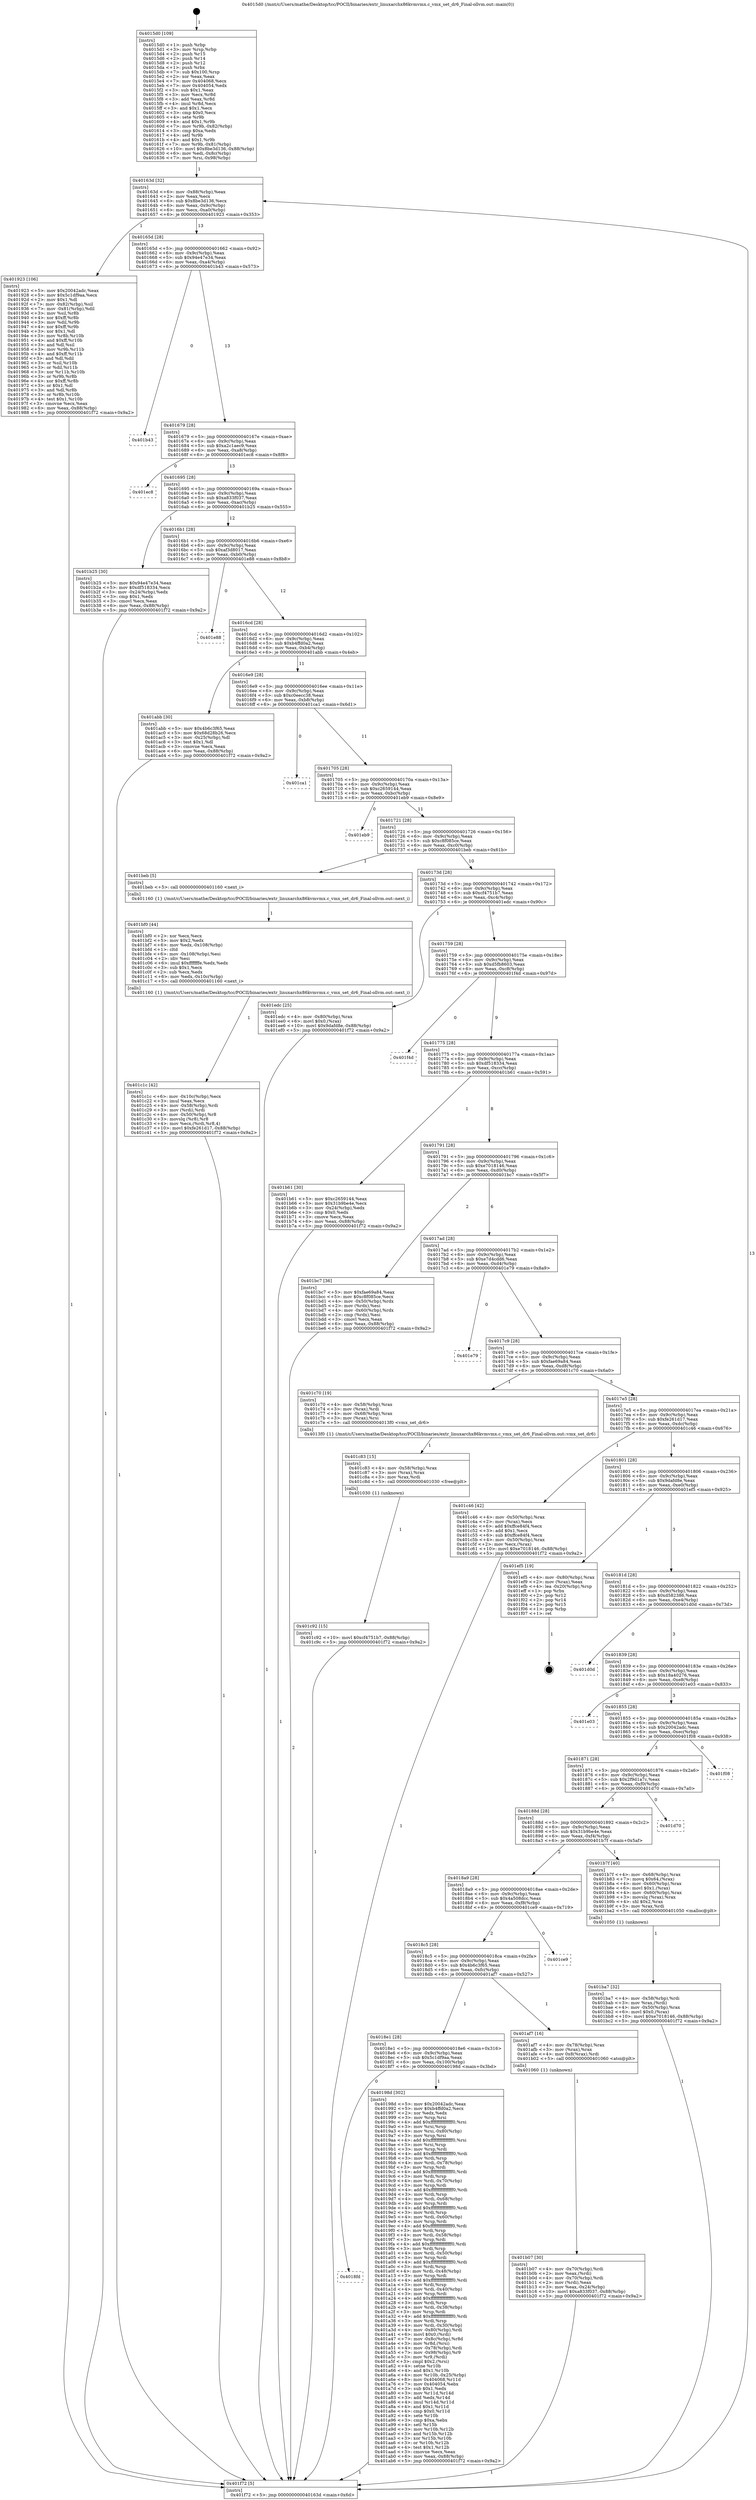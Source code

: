 digraph "0x4015d0" {
  label = "0x4015d0 (/mnt/c/Users/mathe/Desktop/tcc/POCII/binaries/extr_linuxarchx86kvmvmx.c_vmx_set_dr6_Final-ollvm.out::main(0))"
  labelloc = "t"
  node[shape=record]

  Entry [label="",width=0.3,height=0.3,shape=circle,fillcolor=black,style=filled]
  "0x40163d" [label="{
     0x40163d [32]\l
     | [instrs]\l
     &nbsp;&nbsp;0x40163d \<+6\>: mov -0x88(%rbp),%eax\l
     &nbsp;&nbsp;0x401643 \<+2\>: mov %eax,%ecx\l
     &nbsp;&nbsp;0x401645 \<+6\>: sub $0x8be3d136,%ecx\l
     &nbsp;&nbsp;0x40164b \<+6\>: mov %eax,-0x9c(%rbp)\l
     &nbsp;&nbsp;0x401651 \<+6\>: mov %ecx,-0xa0(%rbp)\l
     &nbsp;&nbsp;0x401657 \<+6\>: je 0000000000401923 \<main+0x353\>\l
  }"]
  "0x401923" [label="{
     0x401923 [106]\l
     | [instrs]\l
     &nbsp;&nbsp;0x401923 \<+5\>: mov $0x20042adc,%eax\l
     &nbsp;&nbsp;0x401928 \<+5\>: mov $0x5c1df9aa,%ecx\l
     &nbsp;&nbsp;0x40192d \<+2\>: mov $0x1,%dl\l
     &nbsp;&nbsp;0x40192f \<+7\>: mov -0x82(%rbp),%sil\l
     &nbsp;&nbsp;0x401936 \<+7\>: mov -0x81(%rbp),%dil\l
     &nbsp;&nbsp;0x40193d \<+3\>: mov %sil,%r8b\l
     &nbsp;&nbsp;0x401940 \<+4\>: xor $0xff,%r8b\l
     &nbsp;&nbsp;0x401944 \<+3\>: mov %dil,%r9b\l
     &nbsp;&nbsp;0x401947 \<+4\>: xor $0xff,%r9b\l
     &nbsp;&nbsp;0x40194b \<+3\>: xor $0x1,%dl\l
     &nbsp;&nbsp;0x40194e \<+3\>: mov %r8b,%r10b\l
     &nbsp;&nbsp;0x401951 \<+4\>: and $0xff,%r10b\l
     &nbsp;&nbsp;0x401955 \<+3\>: and %dl,%sil\l
     &nbsp;&nbsp;0x401958 \<+3\>: mov %r9b,%r11b\l
     &nbsp;&nbsp;0x40195b \<+4\>: and $0xff,%r11b\l
     &nbsp;&nbsp;0x40195f \<+3\>: and %dl,%dil\l
     &nbsp;&nbsp;0x401962 \<+3\>: or %sil,%r10b\l
     &nbsp;&nbsp;0x401965 \<+3\>: or %dil,%r11b\l
     &nbsp;&nbsp;0x401968 \<+3\>: xor %r11b,%r10b\l
     &nbsp;&nbsp;0x40196b \<+3\>: or %r9b,%r8b\l
     &nbsp;&nbsp;0x40196e \<+4\>: xor $0xff,%r8b\l
     &nbsp;&nbsp;0x401972 \<+3\>: or $0x1,%dl\l
     &nbsp;&nbsp;0x401975 \<+3\>: and %dl,%r8b\l
     &nbsp;&nbsp;0x401978 \<+3\>: or %r8b,%r10b\l
     &nbsp;&nbsp;0x40197b \<+4\>: test $0x1,%r10b\l
     &nbsp;&nbsp;0x40197f \<+3\>: cmovne %ecx,%eax\l
     &nbsp;&nbsp;0x401982 \<+6\>: mov %eax,-0x88(%rbp)\l
     &nbsp;&nbsp;0x401988 \<+5\>: jmp 0000000000401f72 \<main+0x9a2\>\l
  }"]
  "0x40165d" [label="{
     0x40165d [28]\l
     | [instrs]\l
     &nbsp;&nbsp;0x40165d \<+5\>: jmp 0000000000401662 \<main+0x92\>\l
     &nbsp;&nbsp;0x401662 \<+6\>: mov -0x9c(%rbp),%eax\l
     &nbsp;&nbsp;0x401668 \<+5\>: sub $0x94e47e34,%eax\l
     &nbsp;&nbsp;0x40166d \<+6\>: mov %eax,-0xa4(%rbp)\l
     &nbsp;&nbsp;0x401673 \<+6\>: je 0000000000401b43 \<main+0x573\>\l
  }"]
  "0x401f72" [label="{
     0x401f72 [5]\l
     | [instrs]\l
     &nbsp;&nbsp;0x401f72 \<+5\>: jmp 000000000040163d \<main+0x6d\>\l
  }"]
  "0x4015d0" [label="{
     0x4015d0 [109]\l
     | [instrs]\l
     &nbsp;&nbsp;0x4015d0 \<+1\>: push %rbp\l
     &nbsp;&nbsp;0x4015d1 \<+3\>: mov %rsp,%rbp\l
     &nbsp;&nbsp;0x4015d4 \<+2\>: push %r15\l
     &nbsp;&nbsp;0x4015d6 \<+2\>: push %r14\l
     &nbsp;&nbsp;0x4015d8 \<+2\>: push %r12\l
     &nbsp;&nbsp;0x4015da \<+1\>: push %rbx\l
     &nbsp;&nbsp;0x4015db \<+7\>: sub $0x100,%rsp\l
     &nbsp;&nbsp;0x4015e2 \<+2\>: xor %eax,%eax\l
     &nbsp;&nbsp;0x4015e4 \<+7\>: mov 0x404068,%ecx\l
     &nbsp;&nbsp;0x4015eb \<+7\>: mov 0x404054,%edx\l
     &nbsp;&nbsp;0x4015f2 \<+3\>: sub $0x1,%eax\l
     &nbsp;&nbsp;0x4015f5 \<+3\>: mov %ecx,%r8d\l
     &nbsp;&nbsp;0x4015f8 \<+3\>: add %eax,%r8d\l
     &nbsp;&nbsp;0x4015fb \<+4\>: imul %r8d,%ecx\l
     &nbsp;&nbsp;0x4015ff \<+3\>: and $0x1,%ecx\l
     &nbsp;&nbsp;0x401602 \<+3\>: cmp $0x0,%ecx\l
     &nbsp;&nbsp;0x401605 \<+4\>: sete %r9b\l
     &nbsp;&nbsp;0x401609 \<+4\>: and $0x1,%r9b\l
     &nbsp;&nbsp;0x40160d \<+7\>: mov %r9b,-0x82(%rbp)\l
     &nbsp;&nbsp;0x401614 \<+3\>: cmp $0xa,%edx\l
     &nbsp;&nbsp;0x401617 \<+4\>: setl %r9b\l
     &nbsp;&nbsp;0x40161b \<+4\>: and $0x1,%r9b\l
     &nbsp;&nbsp;0x40161f \<+7\>: mov %r9b,-0x81(%rbp)\l
     &nbsp;&nbsp;0x401626 \<+10\>: movl $0x8be3d136,-0x88(%rbp)\l
     &nbsp;&nbsp;0x401630 \<+6\>: mov %edi,-0x8c(%rbp)\l
     &nbsp;&nbsp;0x401636 \<+7\>: mov %rsi,-0x98(%rbp)\l
  }"]
  Exit [label="",width=0.3,height=0.3,shape=circle,fillcolor=black,style=filled,peripheries=2]
  "0x401b43" [label="{
     0x401b43\l
  }", style=dashed]
  "0x401679" [label="{
     0x401679 [28]\l
     | [instrs]\l
     &nbsp;&nbsp;0x401679 \<+5\>: jmp 000000000040167e \<main+0xae\>\l
     &nbsp;&nbsp;0x40167e \<+6\>: mov -0x9c(%rbp),%eax\l
     &nbsp;&nbsp;0x401684 \<+5\>: sub $0xa2c1aec9,%eax\l
     &nbsp;&nbsp;0x401689 \<+6\>: mov %eax,-0xa8(%rbp)\l
     &nbsp;&nbsp;0x40168f \<+6\>: je 0000000000401ec8 \<main+0x8f8\>\l
  }"]
  "0x401c92" [label="{
     0x401c92 [15]\l
     | [instrs]\l
     &nbsp;&nbsp;0x401c92 \<+10\>: movl $0xcf4751b7,-0x88(%rbp)\l
     &nbsp;&nbsp;0x401c9c \<+5\>: jmp 0000000000401f72 \<main+0x9a2\>\l
  }"]
  "0x401ec8" [label="{
     0x401ec8\l
  }", style=dashed]
  "0x401695" [label="{
     0x401695 [28]\l
     | [instrs]\l
     &nbsp;&nbsp;0x401695 \<+5\>: jmp 000000000040169a \<main+0xca\>\l
     &nbsp;&nbsp;0x40169a \<+6\>: mov -0x9c(%rbp),%eax\l
     &nbsp;&nbsp;0x4016a0 \<+5\>: sub $0xa833f037,%eax\l
     &nbsp;&nbsp;0x4016a5 \<+6\>: mov %eax,-0xac(%rbp)\l
     &nbsp;&nbsp;0x4016ab \<+6\>: je 0000000000401b25 \<main+0x555\>\l
  }"]
  "0x401c83" [label="{
     0x401c83 [15]\l
     | [instrs]\l
     &nbsp;&nbsp;0x401c83 \<+4\>: mov -0x58(%rbp),%rax\l
     &nbsp;&nbsp;0x401c87 \<+3\>: mov (%rax),%rax\l
     &nbsp;&nbsp;0x401c8a \<+3\>: mov %rax,%rdi\l
     &nbsp;&nbsp;0x401c8d \<+5\>: call 0000000000401030 \<free@plt\>\l
     | [calls]\l
     &nbsp;&nbsp;0x401030 \{1\} (unknown)\l
  }"]
  "0x401b25" [label="{
     0x401b25 [30]\l
     | [instrs]\l
     &nbsp;&nbsp;0x401b25 \<+5\>: mov $0x94e47e34,%eax\l
     &nbsp;&nbsp;0x401b2a \<+5\>: mov $0xdf518334,%ecx\l
     &nbsp;&nbsp;0x401b2f \<+3\>: mov -0x24(%rbp),%edx\l
     &nbsp;&nbsp;0x401b32 \<+3\>: cmp $0x1,%edx\l
     &nbsp;&nbsp;0x401b35 \<+3\>: cmovl %ecx,%eax\l
     &nbsp;&nbsp;0x401b38 \<+6\>: mov %eax,-0x88(%rbp)\l
     &nbsp;&nbsp;0x401b3e \<+5\>: jmp 0000000000401f72 \<main+0x9a2\>\l
  }"]
  "0x4016b1" [label="{
     0x4016b1 [28]\l
     | [instrs]\l
     &nbsp;&nbsp;0x4016b1 \<+5\>: jmp 00000000004016b6 \<main+0xe6\>\l
     &nbsp;&nbsp;0x4016b6 \<+6\>: mov -0x9c(%rbp),%eax\l
     &nbsp;&nbsp;0x4016bc \<+5\>: sub $0xaf3d8017,%eax\l
     &nbsp;&nbsp;0x4016c1 \<+6\>: mov %eax,-0xb0(%rbp)\l
     &nbsp;&nbsp;0x4016c7 \<+6\>: je 0000000000401e88 \<main+0x8b8\>\l
  }"]
  "0x401c1c" [label="{
     0x401c1c [42]\l
     | [instrs]\l
     &nbsp;&nbsp;0x401c1c \<+6\>: mov -0x10c(%rbp),%ecx\l
     &nbsp;&nbsp;0x401c22 \<+3\>: imul %eax,%ecx\l
     &nbsp;&nbsp;0x401c25 \<+4\>: mov -0x58(%rbp),%rdi\l
     &nbsp;&nbsp;0x401c29 \<+3\>: mov (%rdi),%rdi\l
     &nbsp;&nbsp;0x401c2c \<+4\>: mov -0x50(%rbp),%r8\l
     &nbsp;&nbsp;0x401c30 \<+3\>: movslq (%r8),%r8\l
     &nbsp;&nbsp;0x401c33 \<+4\>: mov %ecx,(%rdi,%r8,4)\l
     &nbsp;&nbsp;0x401c37 \<+10\>: movl $0xfe261d17,-0x88(%rbp)\l
     &nbsp;&nbsp;0x401c41 \<+5\>: jmp 0000000000401f72 \<main+0x9a2\>\l
  }"]
  "0x401e88" [label="{
     0x401e88\l
  }", style=dashed]
  "0x4016cd" [label="{
     0x4016cd [28]\l
     | [instrs]\l
     &nbsp;&nbsp;0x4016cd \<+5\>: jmp 00000000004016d2 \<main+0x102\>\l
     &nbsp;&nbsp;0x4016d2 \<+6\>: mov -0x9c(%rbp),%eax\l
     &nbsp;&nbsp;0x4016d8 \<+5\>: sub $0xb4ffd0a2,%eax\l
     &nbsp;&nbsp;0x4016dd \<+6\>: mov %eax,-0xb4(%rbp)\l
     &nbsp;&nbsp;0x4016e3 \<+6\>: je 0000000000401abb \<main+0x4eb\>\l
  }"]
  "0x401bf0" [label="{
     0x401bf0 [44]\l
     | [instrs]\l
     &nbsp;&nbsp;0x401bf0 \<+2\>: xor %ecx,%ecx\l
     &nbsp;&nbsp;0x401bf2 \<+5\>: mov $0x2,%edx\l
     &nbsp;&nbsp;0x401bf7 \<+6\>: mov %edx,-0x108(%rbp)\l
     &nbsp;&nbsp;0x401bfd \<+1\>: cltd\l
     &nbsp;&nbsp;0x401bfe \<+6\>: mov -0x108(%rbp),%esi\l
     &nbsp;&nbsp;0x401c04 \<+2\>: idiv %esi\l
     &nbsp;&nbsp;0x401c06 \<+6\>: imul $0xfffffffe,%edx,%edx\l
     &nbsp;&nbsp;0x401c0c \<+3\>: sub $0x1,%ecx\l
     &nbsp;&nbsp;0x401c0f \<+2\>: sub %ecx,%edx\l
     &nbsp;&nbsp;0x401c11 \<+6\>: mov %edx,-0x10c(%rbp)\l
     &nbsp;&nbsp;0x401c17 \<+5\>: call 0000000000401160 \<next_i\>\l
     | [calls]\l
     &nbsp;&nbsp;0x401160 \{1\} (/mnt/c/Users/mathe/Desktop/tcc/POCII/binaries/extr_linuxarchx86kvmvmx.c_vmx_set_dr6_Final-ollvm.out::next_i)\l
  }"]
  "0x401abb" [label="{
     0x401abb [30]\l
     | [instrs]\l
     &nbsp;&nbsp;0x401abb \<+5\>: mov $0x4b6c3f65,%eax\l
     &nbsp;&nbsp;0x401ac0 \<+5\>: mov $0x68d28b26,%ecx\l
     &nbsp;&nbsp;0x401ac5 \<+3\>: mov -0x25(%rbp),%dl\l
     &nbsp;&nbsp;0x401ac8 \<+3\>: test $0x1,%dl\l
     &nbsp;&nbsp;0x401acb \<+3\>: cmovne %ecx,%eax\l
     &nbsp;&nbsp;0x401ace \<+6\>: mov %eax,-0x88(%rbp)\l
     &nbsp;&nbsp;0x401ad4 \<+5\>: jmp 0000000000401f72 \<main+0x9a2\>\l
  }"]
  "0x4016e9" [label="{
     0x4016e9 [28]\l
     | [instrs]\l
     &nbsp;&nbsp;0x4016e9 \<+5\>: jmp 00000000004016ee \<main+0x11e\>\l
     &nbsp;&nbsp;0x4016ee \<+6\>: mov -0x9c(%rbp),%eax\l
     &nbsp;&nbsp;0x4016f4 \<+5\>: sub $0xc0eecc38,%eax\l
     &nbsp;&nbsp;0x4016f9 \<+6\>: mov %eax,-0xb8(%rbp)\l
     &nbsp;&nbsp;0x4016ff \<+6\>: je 0000000000401ca1 \<main+0x6d1\>\l
  }"]
  "0x401ba7" [label="{
     0x401ba7 [32]\l
     | [instrs]\l
     &nbsp;&nbsp;0x401ba7 \<+4\>: mov -0x58(%rbp),%rdi\l
     &nbsp;&nbsp;0x401bab \<+3\>: mov %rax,(%rdi)\l
     &nbsp;&nbsp;0x401bae \<+4\>: mov -0x50(%rbp),%rax\l
     &nbsp;&nbsp;0x401bb2 \<+6\>: movl $0x0,(%rax)\l
     &nbsp;&nbsp;0x401bb8 \<+10\>: movl $0xe7018146,-0x88(%rbp)\l
     &nbsp;&nbsp;0x401bc2 \<+5\>: jmp 0000000000401f72 \<main+0x9a2\>\l
  }"]
  "0x401ca1" [label="{
     0x401ca1\l
  }", style=dashed]
  "0x401705" [label="{
     0x401705 [28]\l
     | [instrs]\l
     &nbsp;&nbsp;0x401705 \<+5\>: jmp 000000000040170a \<main+0x13a\>\l
     &nbsp;&nbsp;0x40170a \<+6\>: mov -0x9c(%rbp),%eax\l
     &nbsp;&nbsp;0x401710 \<+5\>: sub $0xc2659144,%eax\l
     &nbsp;&nbsp;0x401715 \<+6\>: mov %eax,-0xbc(%rbp)\l
     &nbsp;&nbsp;0x40171b \<+6\>: je 0000000000401eb9 \<main+0x8e9\>\l
  }"]
  "0x401b07" [label="{
     0x401b07 [30]\l
     | [instrs]\l
     &nbsp;&nbsp;0x401b07 \<+4\>: mov -0x70(%rbp),%rdi\l
     &nbsp;&nbsp;0x401b0b \<+2\>: mov %eax,(%rdi)\l
     &nbsp;&nbsp;0x401b0d \<+4\>: mov -0x70(%rbp),%rdi\l
     &nbsp;&nbsp;0x401b11 \<+2\>: mov (%rdi),%eax\l
     &nbsp;&nbsp;0x401b13 \<+3\>: mov %eax,-0x24(%rbp)\l
     &nbsp;&nbsp;0x401b16 \<+10\>: movl $0xa833f037,-0x88(%rbp)\l
     &nbsp;&nbsp;0x401b20 \<+5\>: jmp 0000000000401f72 \<main+0x9a2\>\l
  }"]
  "0x401eb9" [label="{
     0x401eb9\l
  }", style=dashed]
  "0x401721" [label="{
     0x401721 [28]\l
     | [instrs]\l
     &nbsp;&nbsp;0x401721 \<+5\>: jmp 0000000000401726 \<main+0x156\>\l
     &nbsp;&nbsp;0x401726 \<+6\>: mov -0x9c(%rbp),%eax\l
     &nbsp;&nbsp;0x40172c \<+5\>: sub $0xc8f085ce,%eax\l
     &nbsp;&nbsp;0x401731 \<+6\>: mov %eax,-0xc0(%rbp)\l
     &nbsp;&nbsp;0x401737 \<+6\>: je 0000000000401beb \<main+0x61b\>\l
  }"]
  "0x4018fd" [label="{
     0x4018fd\l
  }", style=dashed]
  "0x401beb" [label="{
     0x401beb [5]\l
     | [instrs]\l
     &nbsp;&nbsp;0x401beb \<+5\>: call 0000000000401160 \<next_i\>\l
     | [calls]\l
     &nbsp;&nbsp;0x401160 \{1\} (/mnt/c/Users/mathe/Desktop/tcc/POCII/binaries/extr_linuxarchx86kvmvmx.c_vmx_set_dr6_Final-ollvm.out::next_i)\l
  }"]
  "0x40173d" [label="{
     0x40173d [28]\l
     | [instrs]\l
     &nbsp;&nbsp;0x40173d \<+5\>: jmp 0000000000401742 \<main+0x172\>\l
     &nbsp;&nbsp;0x401742 \<+6\>: mov -0x9c(%rbp),%eax\l
     &nbsp;&nbsp;0x401748 \<+5\>: sub $0xcf4751b7,%eax\l
     &nbsp;&nbsp;0x40174d \<+6\>: mov %eax,-0xc4(%rbp)\l
     &nbsp;&nbsp;0x401753 \<+6\>: je 0000000000401edc \<main+0x90c\>\l
  }"]
  "0x40198d" [label="{
     0x40198d [302]\l
     | [instrs]\l
     &nbsp;&nbsp;0x40198d \<+5\>: mov $0x20042adc,%eax\l
     &nbsp;&nbsp;0x401992 \<+5\>: mov $0xb4ffd0a2,%ecx\l
     &nbsp;&nbsp;0x401997 \<+2\>: xor %edx,%edx\l
     &nbsp;&nbsp;0x401999 \<+3\>: mov %rsp,%rsi\l
     &nbsp;&nbsp;0x40199c \<+4\>: add $0xfffffffffffffff0,%rsi\l
     &nbsp;&nbsp;0x4019a0 \<+3\>: mov %rsi,%rsp\l
     &nbsp;&nbsp;0x4019a3 \<+4\>: mov %rsi,-0x80(%rbp)\l
     &nbsp;&nbsp;0x4019a7 \<+3\>: mov %rsp,%rsi\l
     &nbsp;&nbsp;0x4019aa \<+4\>: add $0xfffffffffffffff0,%rsi\l
     &nbsp;&nbsp;0x4019ae \<+3\>: mov %rsi,%rsp\l
     &nbsp;&nbsp;0x4019b1 \<+3\>: mov %rsp,%rdi\l
     &nbsp;&nbsp;0x4019b4 \<+4\>: add $0xfffffffffffffff0,%rdi\l
     &nbsp;&nbsp;0x4019b8 \<+3\>: mov %rdi,%rsp\l
     &nbsp;&nbsp;0x4019bb \<+4\>: mov %rdi,-0x78(%rbp)\l
     &nbsp;&nbsp;0x4019bf \<+3\>: mov %rsp,%rdi\l
     &nbsp;&nbsp;0x4019c2 \<+4\>: add $0xfffffffffffffff0,%rdi\l
     &nbsp;&nbsp;0x4019c6 \<+3\>: mov %rdi,%rsp\l
     &nbsp;&nbsp;0x4019c9 \<+4\>: mov %rdi,-0x70(%rbp)\l
     &nbsp;&nbsp;0x4019cd \<+3\>: mov %rsp,%rdi\l
     &nbsp;&nbsp;0x4019d0 \<+4\>: add $0xfffffffffffffff0,%rdi\l
     &nbsp;&nbsp;0x4019d4 \<+3\>: mov %rdi,%rsp\l
     &nbsp;&nbsp;0x4019d7 \<+4\>: mov %rdi,-0x68(%rbp)\l
     &nbsp;&nbsp;0x4019db \<+3\>: mov %rsp,%rdi\l
     &nbsp;&nbsp;0x4019de \<+4\>: add $0xfffffffffffffff0,%rdi\l
     &nbsp;&nbsp;0x4019e2 \<+3\>: mov %rdi,%rsp\l
     &nbsp;&nbsp;0x4019e5 \<+4\>: mov %rdi,-0x60(%rbp)\l
     &nbsp;&nbsp;0x4019e9 \<+3\>: mov %rsp,%rdi\l
     &nbsp;&nbsp;0x4019ec \<+4\>: add $0xfffffffffffffff0,%rdi\l
     &nbsp;&nbsp;0x4019f0 \<+3\>: mov %rdi,%rsp\l
     &nbsp;&nbsp;0x4019f3 \<+4\>: mov %rdi,-0x58(%rbp)\l
     &nbsp;&nbsp;0x4019f7 \<+3\>: mov %rsp,%rdi\l
     &nbsp;&nbsp;0x4019fa \<+4\>: add $0xfffffffffffffff0,%rdi\l
     &nbsp;&nbsp;0x4019fe \<+3\>: mov %rdi,%rsp\l
     &nbsp;&nbsp;0x401a01 \<+4\>: mov %rdi,-0x50(%rbp)\l
     &nbsp;&nbsp;0x401a05 \<+3\>: mov %rsp,%rdi\l
     &nbsp;&nbsp;0x401a08 \<+4\>: add $0xfffffffffffffff0,%rdi\l
     &nbsp;&nbsp;0x401a0c \<+3\>: mov %rdi,%rsp\l
     &nbsp;&nbsp;0x401a0f \<+4\>: mov %rdi,-0x48(%rbp)\l
     &nbsp;&nbsp;0x401a13 \<+3\>: mov %rsp,%rdi\l
     &nbsp;&nbsp;0x401a16 \<+4\>: add $0xfffffffffffffff0,%rdi\l
     &nbsp;&nbsp;0x401a1a \<+3\>: mov %rdi,%rsp\l
     &nbsp;&nbsp;0x401a1d \<+4\>: mov %rdi,-0x40(%rbp)\l
     &nbsp;&nbsp;0x401a21 \<+3\>: mov %rsp,%rdi\l
     &nbsp;&nbsp;0x401a24 \<+4\>: add $0xfffffffffffffff0,%rdi\l
     &nbsp;&nbsp;0x401a28 \<+3\>: mov %rdi,%rsp\l
     &nbsp;&nbsp;0x401a2b \<+4\>: mov %rdi,-0x38(%rbp)\l
     &nbsp;&nbsp;0x401a2f \<+3\>: mov %rsp,%rdi\l
     &nbsp;&nbsp;0x401a32 \<+4\>: add $0xfffffffffffffff0,%rdi\l
     &nbsp;&nbsp;0x401a36 \<+3\>: mov %rdi,%rsp\l
     &nbsp;&nbsp;0x401a39 \<+4\>: mov %rdi,-0x30(%rbp)\l
     &nbsp;&nbsp;0x401a3d \<+4\>: mov -0x80(%rbp),%rdi\l
     &nbsp;&nbsp;0x401a41 \<+6\>: movl $0x0,(%rdi)\l
     &nbsp;&nbsp;0x401a47 \<+7\>: mov -0x8c(%rbp),%r8d\l
     &nbsp;&nbsp;0x401a4e \<+3\>: mov %r8d,(%rsi)\l
     &nbsp;&nbsp;0x401a51 \<+4\>: mov -0x78(%rbp),%rdi\l
     &nbsp;&nbsp;0x401a55 \<+7\>: mov -0x98(%rbp),%r9\l
     &nbsp;&nbsp;0x401a5c \<+3\>: mov %r9,(%rdi)\l
     &nbsp;&nbsp;0x401a5f \<+3\>: cmpl $0x2,(%rsi)\l
     &nbsp;&nbsp;0x401a62 \<+4\>: setne %r10b\l
     &nbsp;&nbsp;0x401a66 \<+4\>: and $0x1,%r10b\l
     &nbsp;&nbsp;0x401a6a \<+4\>: mov %r10b,-0x25(%rbp)\l
     &nbsp;&nbsp;0x401a6e \<+8\>: mov 0x404068,%r11d\l
     &nbsp;&nbsp;0x401a76 \<+7\>: mov 0x404054,%ebx\l
     &nbsp;&nbsp;0x401a7d \<+3\>: sub $0x1,%edx\l
     &nbsp;&nbsp;0x401a80 \<+3\>: mov %r11d,%r14d\l
     &nbsp;&nbsp;0x401a83 \<+3\>: add %edx,%r14d\l
     &nbsp;&nbsp;0x401a86 \<+4\>: imul %r14d,%r11d\l
     &nbsp;&nbsp;0x401a8a \<+4\>: and $0x1,%r11d\l
     &nbsp;&nbsp;0x401a8e \<+4\>: cmp $0x0,%r11d\l
     &nbsp;&nbsp;0x401a92 \<+4\>: sete %r10b\l
     &nbsp;&nbsp;0x401a96 \<+3\>: cmp $0xa,%ebx\l
     &nbsp;&nbsp;0x401a99 \<+4\>: setl %r15b\l
     &nbsp;&nbsp;0x401a9d \<+3\>: mov %r10b,%r12b\l
     &nbsp;&nbsp;0x401aa0 \<+3\>: and %r15b,%r12b\l
     &nbsp;&nbsp;0x401aa3 \<+3\>: xor %r15b,%r10b\l
     &nbsp;&nbsp;0x401aa6 \<+3\>: or %r10b,%r12b\l
     &nbsp;&nbsp;0x401aa9 \<+4\>: test $0x1,%r12b\l
     &nbsp;&nbsp;0x401aad \<+3\>: cmovne %ecx,%eax\l
     &nbsp;&nbsp;0x401ab0 \<+6\>: mov %eax,-0x88(%rbp)\l
     &nbsp;&nbsp;0x401ab6 \<+5\>: jmp 0000000000401f72 \<main+0x9a2\>\l
  }"]
  "0x401edc" [label="{
     0x401edc [25]\l
     | [instrs]\l
     &nbsp;&nbsp;0x401edc \<+4\>: mov -0x80(%rbp),%rax\l
     &nbsp;&nbsp;0x401ee0 \<+6\>: movl $0x0,(%rax)\l
     &nbsp;&nbsp;0x401ee6 \<+10\>: movl $0x9dafd8e,-0x88(%rbp)\l
     &nbsp;&nbsp;0x401ef0 \<+5\>: jmp 0000000000401f72 \<main+0x9a2\>\l
  }"]
  "0x401759" [label="{
     0x401759 [28]\l
     | [instrs]\l
     &nbsp;&nbsp;0x401759 \<+5\>: jmp 000000000040175e \<main+0x18e\>\l
     &nbsp;&nbsp;0x40175e \<+6\>: mov -0x9c(%rbp),%eax\l
     &nbsp;&nbsp;0x401764 \<+5\>: sub $0xd5fb8603,%eax\l
     &nbsp;&nbsp;0x401769 \<+6\>: mov %eax,-0xc8(%rbp)\l
     &nbsp;&nbsp;0x40176f \<+6\>: je 0000000000401f4d \<main+0x97d\>\l
  }"]
  "0x4018e1" [label="{
     0x4018e1 [28]\l
     | [instrs]\l
     &nbsp;&nbsp;0x4018e1 \<+5\>: jmp 00000000004018e6 \<main+0x316\>\l
     &nbsp;&nbsp;0x4018e6 \<+6\>: mov -0x9c(%rbp),%eax\l
     &nbsp;&nbsp;0x4018ec \<+5\>: sub $0x5c1df9aa,%eax\l
     &nbsp;&nbsp;0x4018f1 \<+6\>: mov %eax,-0x100(%rbp)\l
     &nbsp;&nbsp;0x4018f7 \<+6\>: je 000000000040198d \<main+0x3bd\>\l
  }"]
  "0x401f4d" [label="{
     0x401f4d\l
  }", style=dashed]
  "0x401775" [label="{
     0x401775 [28]\l
     | [instrs]\l
     &nbsp;&nbsp;0x401775 \<+5\>: jmp 000000000040177a \<main+0x1aa\>\l
     &nbsp;&nbsp;0x40177a \<+6\>: mov -0x9c(%rbp),%eax\l
     &nbsp;&nbsp;0x401780 \<+5\>: sub $0xdf518334,%eax\l
     &nbsp;&nbsp;0x401785 \<+6\>: mov %eax,-0xcc(%rbp)\l
     &nbsp;&nbsp;0x40178b \<+6\>: je 0000000000401b61 \<main+0x591\>\l
  }"]
  "0x401af7" [label="{
     0x401af7 [16]\l
     | [instrs]\l
     &nbsp;&nbsp;0x401af7 \<+4\>: mov -0x78(%rbp),%rax\l
     &nbsp;&nbsp;0x401afb \<+3\>: mov (%rax),%rax\l
     &nbsp;&nbsp;0x401afe \<+4\>: mov 0x8(%rax),%rdi\l
     &nbsp;&nbsp;0x401b02 \<+5\>: call 0000000000401060 \<atoi@plt\>\l
     | [calls]\l
     &nbsp;&nbsp;0x401060 \{1\} (unknown)\l
  }"]
  "0x401b61" [label="{
     0x401b61 [30]\l
     | [instrs]\l
     &nbsp;&nbsp;0x401b61 \<+5\>: mov $0xc2659144,%eax\l
     &nbsp;&nbsp;0x401b66 \<+5\>: mov $0x31b9be4e,%ecx\l
     &nbsp;&nbsp;0x401b6b \<+3\>: mov -0x24(%rbp),%edx\l
     &nbsp;&nbsp;0x401b6e \<+3\>: cmp $0x0,%edx\l
     &nbsp;&nbsp;0x401b71 \<+3\>: cmove %ecx,%eax\l
     &nbsp;&nbsp;0x401b74 \<+6\>: mov %eax,-0x88(%rbp)\l
     &nbsp;&nbsp;0x401b7a \<+5\>: jmp 0000000000401f72 \<main+0x9a2\>\l
  }"]
  "0x401791" [label="{
     0x401791 [28]\l
     | [instrs]\l
     &nbsp;&nbsp;0x401791 \<+5\>: jmp 0000000000401796 \<main+0x1c6\>\l
     &nbsp;&nbsp;0x401796 \<+6\>: mov -0x9c(%rbp),%eax\l
     &nbsp;&nbsp;0x40179c \<+5\>: sub $0xe7018146,%eax\l
     &nbsp;&nbsp;0x4017a1 \<+6\>: mov %eax,-0xd0(%rbp)\l
     &nbsp;&nbsp;0x4017a7 \<+6\>: je 0000000000401bc7 \<main+0x5f7\>\l
  }"]
  "0x4018c5" [label="{
     0x4018c5 [28]\l
     | [instrs]\l
     &nbsp;&nbsp;0x4018c5 \<+5\>: jmp 00000000004018ca \<main+0x2fa\>\l
     &nbsp;&nbsp;0x4018ca \<+6\>: mov -0x9c(%rbp),%eax\l
     &nbsp;&nbsp;0x4018d0 \<+5\>: sub $0x4b6c3f65,%eax\l
     &nbsp;&nbsp;0x4018d5 \<+6\>: mov %eax,-0xfc(%rbp)\l
     &nbsp;&nbsp;0x4018db \<+6\>: je 0000000000401af7 \<main+0x527\>\l
  }"]
  "0x401bc7" [label="{
     0x401bc7 [36]\l
     | [instrs]\l
     &nbsp;&nbsp;0x401bc7 \<+5\>: mov $0xfae69a84,%eax\l
     &nbsp;&nbsp;0x401bcc \<+5\>: mov $0xc8f085ce,%ecx\l
     &nbsp;&nbsp;0x401bd1 \<+4\>: mov -0x50(%rbp),%rdx\l
     &nbsp;&nbsp;0x401bd5 \<+2\>: mov (%rdx),%esi\l
     &nbsp;&nbsp;0x401bd7 \<+4\>: mov -0x60(%rbp),%rdx\l
     &nbsp;&nbsp;0x401bdb \<+2\>: cmp (%rdx),%esi\l
     &nbsp;&nbsp;0x401bdd \<+3\>: cmovl %ecx,%eax\l
     &nbsp;&nbsp;0x401be0 \<+6\>: mov %eax,-0x88(%rbp)\l
     &nbsp;&nbsp;0x401be6 \<+5\>: jmp 0000000000401f72 \<main+0x9a2\>\l
  }"]
  "0x4017ad" [label="{
     0x4017ad [28]\l
     | [instrs]\l
     &nbsp;&nbsp;0x4017ad \<+5\>: jmp 00000000004017b2 \<main+0x1e2\>\l
     &nbsp;&nbsp;0x4017b2 \<+6\>: mov -0x9c(%rbp),%eax\l
     &nbsp;&nbsp;0x4017b8 \<+5\>: sub $0xe7d4cdd6,%eax\l
     &nbsp;&nbsp;0x4017bd \<+6\>: mov %eax,-0xd4(%rbp)\l
     &nbsp;&nbsp;0x4017c3 \<+6\>: je 0000000000401e79 \<main+0x8a9\>\l
  }"]
  "0x401ce9" [label="{
     0x401ce9\l
  }", style=dashed]
  "0x401e79" [label="{
     0x401e79\l
  }", style=dashed]
  "0x4017c9" [label="{
     0x4017c9 [28]\l
     | [instrs]\l
     &nbsp;&nbsp;0x4017c9 \<+5\>: jmp 00000000004017ce \<main+0x1fe\>\l
     &nbsp;&nbsp;0x4017ce \<+6\>: mov -0x9c(%rbp),%eax\l
     &nbsp;&nbsp;0x4017d4 \<+5\>: sub $0xfae69a84,%eax\l
     &nbsp;&nbsp;0x4017d9 \<+6\>: mov %eax,-0xd8(%rbp)\l
     &nbsp;&nbsp;0x4017df \<+6\>: je 0000000000401c70 \<main+0x6a0\>\l
  }"]
  "0x4018a9" [label="{
     0x4018a9 [28]\l
     | [instrs]\l
     &nbsp;&nbsp;0x4018a9 \<+5\>: jmp 00000000004018ae \<main+0x2de\>\l
     &nbsp;&nbsp;0x4018ae \<+6\>: mov -0x9c(%rbp),%eax\l
     &nbsp;&nbsp;0x4018b4 \<+5\>: sub $0x4a508dcc,%eax\l
     &nbsp;&nbsp;0x4018b9 \<+6\>: mov %eax,-0xf8(%rbp)\l
     &nbsp;&nbsp;0x4018bf \<+6\>: je 0000000000401ce9 \<main+0x719\>\l
  }"]
  "0x401c70" [label="{
     0x401c70 [19]\l
     | [instrs]\l
     &nbsp;&nbsp;0x401c70 \<+4\>: mov -0x58(%rbp),%rax\l
     &nbsp;&nbsp;0x401c74 \<+3\>: mov (%rax),%rdi\l
     &nbsp;&nbsp;0x401c77 \<+4\>: mov -0x68(%rbp),%rax\l
     &nbsp;&nbsp;0x401c7b \<+3\>: mov (%rax),%rsi\l
     &nbsp;&nbsp;0x401c7e \<+5\>: call 00000000004013f0 \<vmx_set_dr6\>\l
     | [calls]\l
     &nbsp;&nbsp;0x4013f0 \{1\} (/mnt/c/Users/mathe/Desktop/tcc/POCII/binaries/extr_linuxarchx86kvmvmx.c_vmx_set_dr6_Final-ollvm.out::vmx_set_dr6)\l
  }"]
  "0x4017e5" [label="{
     0x4017e5 [28]\l
     | [instrs]\l
     &nbsp;&nbsp;0x4017e5 \<+5\>: jmp 00000000004017ea \<main+0x21a\>\l
     &nbsp;&nbsp;0x4017ea \<+6\>: mov -0x9c(%rbp),%eax\l
     &nbsp;&nbsp;0x4017f0 \<+5\>: sub $0xfe261d17,%eax\l
     &nbsp;&nbsp;0x4017f5 \<+6\>: mov %eax,-0xdc(%rbp)\l
     &nbsp;&nbsp;0x4017fb \<+6\>: je 0000000000401c46 \<main+0x676\>\l
  }"]
  "0x401b7f" [label="{
     0x401b7f [40]\l
     | [instrs]\l
     &nbsp;&nbsp;0x401b7f \<+4\>: mov -0x68(%rbp),%rax\l
     &nbsp;&nbsp;0x401b83 \<+7\>: movq $0x64,(%rax)\l
     &nbsp;&nbsp;0x401b8a \<+4\>: mov -0x60(%rbp),%rax\l
     &nbsp;&nbsp;0x401b8e \<+6\>: movl $0x1,(%rax)\l
     &nbsp;&nbsp;0x401b94 \<+4\>: mov -0x60(%rbp),%rax\l
     &nbsp;&nbsp;0x401b98 \<+3\>: movslq (%rax),%rax\l
     &nbsp;&nbsp;0x401b9b \<+4\>: shl $0x2,%rax\l
     &nbsp;&nbsp;0x401b9f \<+3\>: mov %rax,%rdi\l
     &nbsp;&nbsp;0x401ba2 \<+5\>: call 0000000000401050 \<malloc@plt\>\l
     | [calls]\l
     &nbsp;&nbsp;0x401050 \{1\} (unknown)\l
  }"]
  "0x401c46" [label="{
     0x401c46 [42]\l
     | [instrs]\l
     &nbsp;&nbsp;0x401c46 \<+4\>: mov -0x50(%rbp),%rax\l
     &nbsp;&nbsp;0x401c4a \<+2\>: mov (%rax),%ecx\l
     &nbsp;&nbsp;0x401c4c \<+6\>: add $0xffce84f4,%ecx\l
     &nbsp;&nbsp;0x401c52 \<+3\>: add $0x1,%ecx\l
     &nbsp;&nbsp;0x401c55 \<+6\>: sub $0xffce84f4,%ecx\l
     &nbsp;&nbsp;0x401c5b \<+4\>: mov -0x50(%rbp),%rax\l
     &nbsp;&nbsp;0x401c5f \<+2\>: mov %ecx,(%rax)\l
     &nbsp;&nbsp;0x401c61 \<+10\>: movl $0xe7018146,-0x88(%rbp)\l
     &nbsp;&nbsp;0x401c6b \<+5\>: jmp 0000000000401f72 \<main+0x9a2\>\l
  }"]
  "0x401801" [label="{
     0x401801 [28]\l
     | [instrs]\l
     &nbsp;&nbsp;0x401801 \<+5\>: jmp 0000000000401806 \<main+0x236\>\l
     &nbsp;&nbsp;0x401806 \<+6\>: mov -0x9c(%rbp),%eax\l
     &nbsp;&nbsp;0x40180c \<+5\>: sub $0x9dafd8e,%eax\l
     &nbsp;&nbsp;0x401811 \<+6\>: mov %eax,-0xe0(%rbp)\l
     &nbsp;&nbsp;0x401817 \<+6\>: je 0000000000401ef5 \<main+0x925\>\l
  }"]
  "0x40188d" [label="{
     0x40188d [28]\l
     | [instrs]\l
     &nbsp;&nbsp;0x40188d \<+5\>: jmp 0000000000401892 \<main+0x2c2\>\l
     &nbsp;&nbsp;0x401892 \<+6\>: mov -0x9c(%rbp),%eax\l
     &nbsp;&nbsp;0x401898 \<+5\>: sub $0x31b9be4e,%eax\l
     &nbsp;&nbsp;0x40189d \<+6\>: mov %eax,-0xf4(%rbp)\l
     &nbsp;&nbsp;0x4018a3 \<+6\>: je 0000000000401b7f \<main+0x5af\>\l
  }"]
  "0x401ef5" [label="{
     0x401ef5 [19]\l
     | [instrs]\l
     &nbsp;&nbsp;0x401ef5 \<+4\>: mov -0x80(%rbp),%rax\l
     &nbsp;&nbsp;0x401ef9 \<+2\>: mov (%rax),%eax\l
     &nbsp;&nbsp;0x401efb \<+4\>: lea -0x20(%rbp),%rsp\l
     &nbsp;&nbsp;0x401eff \<+1\>: pop %rbx\l
     &nbsp;&nbsp;0x401f00 \<+2\>: pop %r12\l
     &nbsp;&nbsp;0x401f02 \<+2\>: pop %r14\l
     &nbsp;&nbsp;0x401f04 \<+2\>: pop %r15\l
     &nbsp;&nbsp;0x401f06 \<+1\>: pop %rbp\l
     &nbsp;&nbsp;0x401f07 \<+1\>: ret\l
  }"]
  "0x40181d" [label="{
     0x40181d [28]\l
     | [instrs]\l
     &nbsp;&nbsp;0x40181d \<+5\>: jmp 0000000000401822 \<main+0x252\>\l
     &nbsp;&nbsp;0x401822 \<+6\>: mov -0x9c(%rbp),%eax\l
     &nbsp;&nbsp;0x401828 \<+5\>: sub $0xd582386,%eax\l
     &nbsp;&nbsp;0x40182d \<+6\>: mov %eax,-0xe4(%rbp)\l
     &nbsp;&nbsp;0x401833 \<+6\>: je 0000000000401d0d \<main+0x73d\>\l
  }"]
  "0x401d70" [label="{
     0x401d70\l
  }", style=dashed]
  "0x401d0d" [label="{
     0x401d0d\l
  }", style=dashed]
  "0x401839" [label="{
     0x401839 [28]\l
     | [instrs]\l
     &nbsp;&nbsp;0x401839 \<+5\>: jmp 000000000040183e \<main+0x26e\>\l
     &nbsp;&nbsp;0x40183e \<+6\>: mov -0x9c(%rbp),%eax\l
     &nbsp;&nbsp;0x401844 \<+5\>: sub $0x18a40276,%eax\l
     &nbsp;&nbsp;0x401849 \<+6\>: mov %eax,-0xe8(%rbp)\l
     &nbsp;&nbsp;0x40184f \<+6\>: je 0000000000401e03 \<main+0x833\>\l
  }"]
  "0x401871" [label="{
     0x401871 [28]\l
     | [instrs]\l
     &nbsp;&nbsp;0x401871 \<+5\>: jmp 0000000000401876 \<main+0x2a6\>\l
     &nbsp;&nbsp;0x401876 \<+6\>: mov -0x9c(%rbp),%eax\l
     &nbsp;&nbsp;0x40187c \<+5\>: sub $0x2f9d1a7c,%eax\l
     &nbsp;&nbsp;0x401881 \<+6\>: mov %eax,-0xf0(%rbp)\l
     &nbsp;&nbsp;0x401887 \<+6\>: je 0000000000401d70 \<main+0x7a0\>\l
  }"]
  "0x401e03" [label="{
     0x401e03\l
  }", style=dashed]
  "0x401855" [label="{
     0x401855 [28]\l
     | [instrs]\l
     &nbsp;&nbsp;0x401855 \<+5\>: jmp 000000000040185a \<main+0x28a\>\l
     &nbsp;&nbsp;0x40185a \<+6\>: mov -0x9c(%rbp),%eax\l
     &nbsp;&nbsp;0x401860 \<+5\>: sub $0x20042adc,%eax\l
     &nbsp;&nbsp;0x401865 \<+6\>: mov %eax,-0xec(%rbp)\l
     &nbsp;&nbsp;0x40186b \<+6\>: je 0000000000401f08 \<main+0x938\>\l
  }"]
  "0x401f08" [label="{
     0x401f08\l
  }", style=dashed]
  Entry -> "0x4015d0" [label=" 1"]
  "0x40163d" -> "0x401923" [label=" 1"]
  "0x40163d" -> "0x40165d" [label=" 13"]
  "0x401923" -> "0x401f72" [label=" 1"]
  "0x4015d0" -> "0x40163d" [label=" 1"]
  "0x401f72" -> "0x40163d" [label=" 13"]
  "0x401ef5" -> Exit [label=" 1"]
  "0x40165d" -> "0x401b43" [label=" 0"]
  "0x40165d" -> "0x401679" [label=" 13"]
  "0x401edc" -> "0x401f72" [label=" 1"]
  "0x401679" -> "0x401ec8" [label=" 0"]
  "0x401679" -> "0x401695" [label=" 13"]
  "0x401c92" -> "0x401f72" [label=" 1"]
  "0x401695" -> "0x401b25" [label=" 1"]
  "0x401695" -> "0x4016b1" [label=" 12"]
  "0x401c83" -> "0x401c92" [label=" 1"]
  "0x4016b1" -> "0x401e88" [label=" 0"]
  "0x4016b1" -> "0x4016cd" [label=" 12"]
  "0x401c70" -> "0x401c83" [label=" 1"]
  "0x4016cd" -> "0x401abb" [label=" 1"]
  "0x4016cd" -> "0x4016e9" [label=" 11"]
  "0x401c46" -> "0x401f72" [label=" 1"]
  "0x4016e9" -> "0x401ca1" [label=" 0"]
  "0x4016e9" -> "0x401705" [label=" 11"]
  "0x401c1c" -> "0x401f72" [label=" 1"]
  "0x401705" -> "0x401eb9" [label=" 0"]
  "0x401705" -> "0x401721" [label=" 11"]
  "0x401bf0" -> "0x401c1c" [label=" 1"]
  "0x401721" -> "0x401beb" [label=" 1"]
  "0x401721" -> "0x40173d" [label=" 10"]
  "0x401bc7" -> "0x401f72" [label=" 2"]
  "0x40173d" -> "0x401edc" [label=" 1"]
  "0x40173d" -> "0x401759" [label=" 9"]
  "0x401ba7" -> "0x401f72" [label=" 1"]
  "0x401759" -> "0x401f4d" [label=" 0"]
  "0x401759" -> "0x401775" [label=" 9"]
  "0x401b61" -> "0x401f72" [label=" 1"]
  "0x401775" -> "0x401b61" [label=" 1"]
  "0x401775" -> "0x401791" [label=" 8"]
  "0x401b25" -> "0x401f72" [label=" 1"]
  "0x401791" -> "0x401bc7" [label=" 2"]
  "0x401791" -> "0x4017ad" [label=" 6"]
  "0x401af7" -> "0x401b07" [label=" 1"]
  "0x4017ad" -> "0x401e79" [label=" 0"]
  "0x4017ad" -> "0x4017c9" [label=" 6"]
  "0x401abb" -> "0x401f72" [label=" 1"]
  "0x4017c9" -> "0x401c70" [label=" 1"]
  "0x4017c9" -> "0x4017e5" [label=" 5"]
  "0x401beb" -> "0x401bf0" [label=" 1"]
  "0x4017e5" -> "0x401c46" [label=" 1"]
  "0x4017e5" -> "0x401801" [label=" 4"]
  "0x4018e1" -> "0x4018fd" [label=" 0"]
  "0x401801" -> "0x401ef5" [label=" 1"]
  "0x401801" -> "0x40181d" [label=" 3"]
  "0x401b7f" -> "0x401ba7" [label=" 1"]
  "0x40181d" -> "0x401d0d" [label=" 0"]
  "0x40181d" -> "0x401839" [label=" 3"]
  "0x4018c5" -> "0x4018e1" [label=" 1"]
  "0x401839" -> "0x401e03" [label=" 0"]
  "0x401839" -> "0x401855" [label=" 3"]
  "0x401b07" -> "0x401f72" [label=" 1"]
  "0x401855" -> "0x401f08" [label=" 0"]
  "0x401855" -> "0x401871" [label=" 3"]
  "0x4018c5" -> "0x401af7" [label=" 1"]
  "0x401871" -> "0x401d70" [label=" 0"]
  "0x401871" -> "0x40188d" [label=" 3"]
  "0x4018e1" -> "0x40198d" [label=" 1"]
  "0x40188d" -> "0x401b7f" [label=" 1"]
  "0x40188d" -> "0x4018a9" [label=" 2"]
  "0x40198d" -> "0x401f72" [label=" 1"]
  "0x4018a9" -> "0x401ce9" [label=" 0"]
  "0x4018a9" -> "0x4018c5" [label=" 2"]
}

